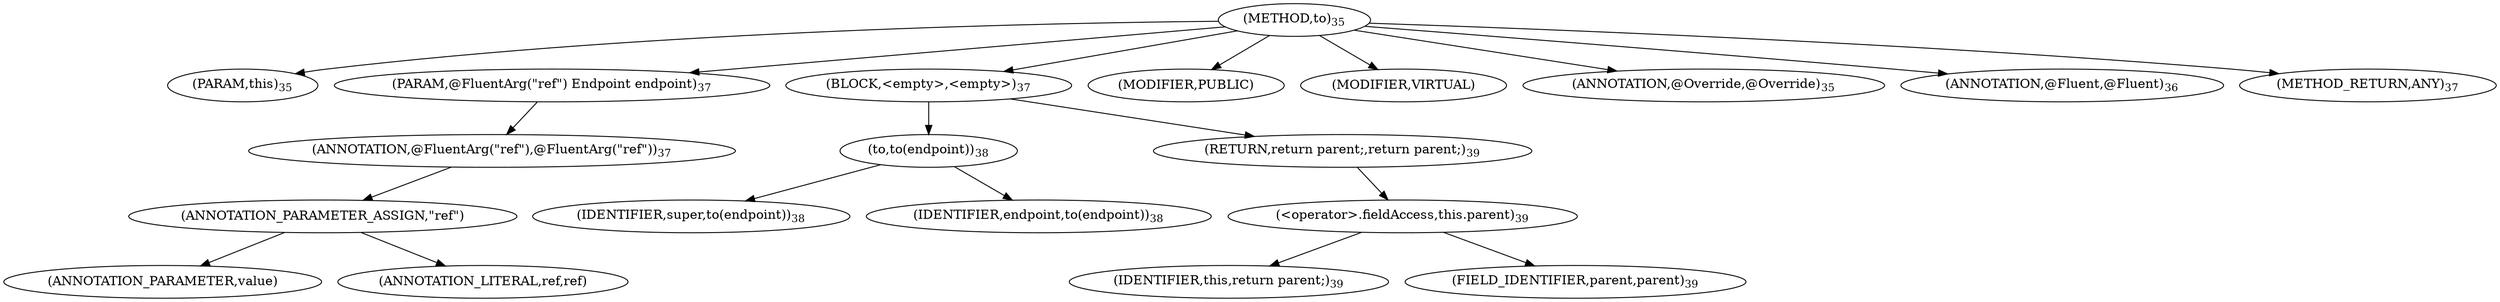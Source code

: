 digraph "to" {  
"26" [label = <(METHOD,to)<SUB>35</SUB>> ]
"27" [label = <(PARAM,this)<SUB>35</SUB>> ]
"28" [label = <(PARAM,@FluentArg(&quot;ref&quot;) Endpoint endpoint)<SUB>37</SUB>> ]
"29" [label = <(ANNOTATION,@FluentArg(&quot;ref&quot;),@FluentArg(&quot;ref&quot;))<SUB>37</SUB>> ]
"30" [label = <(ANNOTATION_PARAMETER_ASSIGN,&quot;ref&quot;)> ]
"31" [label = <(ANNOTATION_PARAMETER,value)> ]
"32" [label = <(ANNOTATION_LITERAL,ref,ref)> ]
"33" [label = <(BLOCK,&lt;empty&gt;,&lt;empty&gt;)<SUB>37</SUB>> ]
"34" [label = <(to,to(endpoint))<SUB>38</SUB>> ]
"35" [label = <(IDENTIFIER,super,to(endpoint))<SUB>38</SUB>> ]
"36" [label = <(IDENTIFIER,endpoint,to(endpoint))<SUB>38</SUB>> ]
"37" [label = <(RETURN,return parent;,return parent;)<SUB>39</SUB>> ]
"38" [label = <(&lt;operator&gt;.fieldAccess,this.parent)<SUB>39</SUB>> ]
"39" [label = <(IDENTIFIER,this,return parent;)<SUB>39</SUB>> ]
"40" [label = <(FIELD_IDENTIFIER,parent,parent)<SUB>39</SUB>> ]
"41" [label = <(MODIFIER,PUBLIC)> ]
"42" [label = <(MODIFIER,VIRTUAL)> ]
"43" [label = <(ANNOTATION,@Override,@Override)<SUB>35</SUB>> ]
"44" [label = <(ANNOTATION,@Fluent,@Fluent)<SUB>36</SUB>> ]
"45" [label = <(METHOD_RETURN,ANY)<SUB>37</SUB>> ]
  "26" -> "27" 
  "26" -> "28" 
  "26" -> "33" 
  "26" -> "41" 
  "26" -> "42" 
  "26" -> "43" 
  "26" -> "44" 
  "26" -> "45" 
  "28" -> "29" 
  "29" -> "30" 
  "30" -> "31" 
  "30" -> "32" 
  "33" -> "34" 
  "33" -> "37" 
  "34" -> "35" 
  "34" -> "36" 
  "37" -> "38" 
  "38" -> "39" 
  "38" -> "40" 
}
